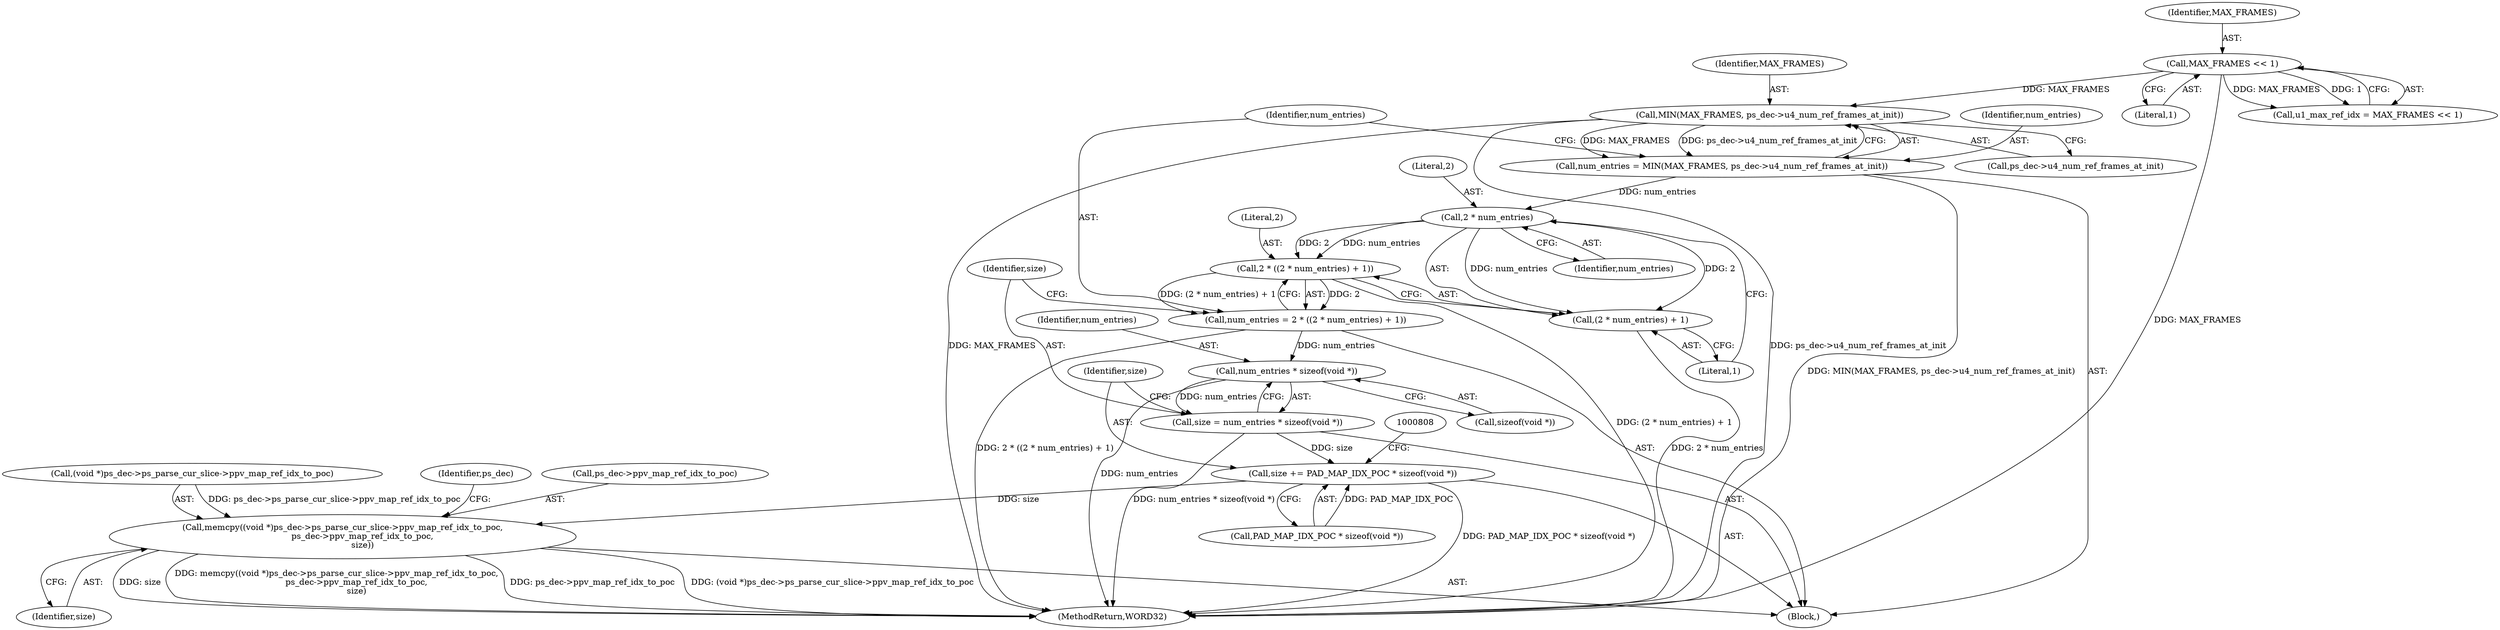 digraph "0_Android_943323f1d9d3dd5c2634deb26cbe72343ca6b3db_0@pointer" {
"1000780" [label="(Call,MIN(MAX_FRAMES, ps_dec->u4_num_ref_frames_at_init))"];
"1000288" [label="(Call,MAX_FRAMES << 1)"];
"1000778" [label="(Call,num_entries = MIN(MAX_FRAMES, ps_dec->u4_num_ref_frames_at_init))"];
"1000790" [label="(Call,2 * num_entries)"];
"1000787" [label="(Call,2 * ((2 * num_entries) + 1))"];
"1000785" [label="(Call,num_entries = 2 * ((2 * num_entries) + 1))"];
"1000796" [label="(Call,num_entries * sizeof(void *))"];
"1000794" [label="(Call,size = num_entries * sizeof(void *))"];
"1000800" [label="(Call,size += PAD_MAP_IDX_POC * sizeof(void *))"];
"1000806" [label="(Call,memcpy((void *)ps_dec->ps_parse_cur_slice->ppv_map_ref_idx_to_poc,\n               ps_dec->ppv_map_ref_idx_to_poc,\n               size))"];
"1000789" [label="(Call,(2 * num_entries) + 1)"];
"1000817" [label="(Identifier,size)"];
"1000791" [label="(Literal,2)"];
"1000797" [label="(Identifier,num_entries)"];
"1000822" [label="(Identifier,ps_dec)"];
"1000814" [label="(Call,ps_dec->ppv_map_ref_idx_to_poc)"];
"1000785" [label="(Call,num_entries = 2 * ((2 * num_entries) + 1))"];
"1000794" [label="(Call,size = num_entries * sizeof(void *))"];
"1000789" [label="(Call,(2 * num_entries) + 1)"];
"1000798" [label="(Call,sizeof(void *))"];
"1000779" [label="(Identifier,num_entries)"];
"1000778" [label="(Call,num_entries = MIN(MAX_FRAMES, ps_dec->u4_num_ref_frames_at_init))"];
"1000775" [label="(Block,)"];
"1000793" [label="(Literal,1)"];
"1000788" [label="(Literal,2)"];
"1000782" [label="(Call,ps_dec->u4_num_ref_frames_at_init)"];
"1001224" [label="(MethodReturn,WORD32)"];
"1000792" [label="(Identifier,num_entries)"];
"1000806" [label="(Call,memcpy((void *)ps_dec->ps_parse_cur_slice->ppv_map_ref_idx_to_poc,\n               ps_dec->ppv_map_ref_idx_to_poc,\n               size))"];
"1000288" [label="(Call,MAX_FRAMES << 1)"];
"1000790" [label="(Call,2 * num_entries)"];
"1000290" [label="(Literal,1)"];
"1000289" [label="(Identifier,MAX_FRAMES)"];
"1000802" [label="(Call,PAD_MAP_IDX_POC * sizeof(void *))"];
"1000807" [label="(Call,(void *)ps_dec->ps_parse_cur_slice->ppv_map_ref_idx_to_poc)"];
"1000801" [label="(Identifier,size)"];
"1000786" [label="(Identifier,num_entries)"];
"1000286" [label="(Call,u1_max_ref_idx = MAX_FRAMES << 1)"];
"1000795" [label="(Identifier,size)"];
"1000781" [label="(Identifier,MAX_FRAMES)"];
"1000780" [label="(Call,MIN(MAX_FRAMES, ps_dec->u4_num_ref_frames_at_init))"];
"1000787" [label="(Call,2 * ((2 * num_entries) + 1))"];
"1000796" [label="(Call,num_entries * sizeof(void *))"];
"1000800" [label="(Call,size += PAD_MAP_IDX_POC * sizeof(void *))"];
"1000780" -> "1000778"  [label="AST: "];
"1000780" -> "1000782"  [label="CFG: "];
"1000781" -> "1000780"  [label="AST: "];
"1000782" -> "1000780"  [label="AST: "];
"1000778" -> "1000780"  [label="CFG: "];
"1000780" -> "1001224"  [label="DDG: MAX_FRAMES"];
"1000780" -> "1001224"  [label="DDG: ps_dec->u4_num_ref_frames_at_init"];
"1000780" -> "1000778"  [label="DDG: MAX_FRAMES"];
"1000780" -> "1000778"  [label="DDG: ps_dec->u4_num_ref_frames_at_init"];
"1000288" -> "1000780"  [label="DDG: MAX_FRAMES"];
"1000288" -> "1000286"  [label="AST: "];
"1000288" -> "1000290"  [label="CFG: "];
"1000289" -> "1000288"  [label="AST: "];
"1000290" -> "1000288"  [label="AST: "];
"1000286" -> "1000288"  [label="CFG: "];
"1000288" -> "1001224"  [label="DDG: MAX_FRAMES"];
"1000288" -> "1000286"  [label="DDG: MAX_FRAMES"];
"1000288" -> "1000286"  [label="DDG: 1"];
"1000778" -> "1000775"  [label="AST: "];
"1000779" -> "1000778"  [label="AST: "];
"1000786" -> "1000778"  [label="CFG: "];
"1000778" -> "1001224"  [label="DDG: MIN(MAX_FRAMES, ps_dec->u4_num_ref_frames_at_init)"];
"1000778" -> "1000790"  [label="DDG: num_entries"];
"1000790" -> "1000789"  [label="AST: "];
"1000790" -> "1000792"  [label="CFG: "];
"1000791" -> "1000790"  [label="AST: "];
"1000792" -> "1000790"  [label="AST: "];
"1000793" -> "1000790"  [label="CFG: "];
"1000790" -> "1000787"  [label="DDG: 2"];
"1000790" -> "1000787"  [label="DDG: num_entries"];
"1000790" -> "1000789"  [label="DDG: 2"];
"1000790" -> "1000789"  [label="DDG: num_entries"];
"1000787" -> "1000785"  [label="AST: "];
"1000787" -> "1000789"  [label="CFG: "];
"1000788" -> "1000787"  [label="AST: "];
"1000789" -> "1000787"  [label="AST: "];
"1000785" -> "1000787"  [label="CFG: "];
"1000787" -> "1001224"  [label="DDG: (2 * num_entries) + 1"];
"1000787" -> "1000785"  [label="DDG: 2"];
"1000787" -> "1000785"  [label="DDG: (2 * num_entries) + 1"];
"1000785" -> "1000775"  [label="AST: "];
"1000786" -> "1000785"  [label="AST: "];
"1000795" -> "1000785"  [label="CFG: "];
"1000785" -> "1001224"  [label="DDG: 2 * ((2 * num_entries) + 1)"];
"1000785" -> "1000796"  [label="DDG: num_entries"];
"1000796" -> "1000794"  [label="AST: "];
"1000796" -> "1000798"  [label="CFG: "];
"1000797" -> "1000796"  [label="AST: "];
"1000798" -> "1000796"  [label="AST: "];
"1000794" -> "1000796"  [label="CFG: "];
"1000796" -> "1001224"  [label="DDG: num_entries"];
"1000796" -> "1000794"  [label="DDG: num_entries"];
"1000794" -> "1000775"  [label="AST: "];
"1000795" -> "1000794"  [label="AST: "];
"1000801" -> "1000794"  [label="CFG: "];
"1000794" -> "1001224"  [label="DDG: num_entries * sizeof(void *)"];
"1000794" -> "1000800"  [label="DDG: size"];
"1000800" -> "1000775"  [label="AST: "];
"1000800" -> "1000802"  [label="CFG: "];
"1000801" -> "1000800"  [label="AST: "];
"1000802" -> "1000800"  [label="AST: "];
"1000808" -> "1000800"  [label="CFG: "];
"1000800" -> "1001224"  [label="DDG: PAD_MAP_IDX_POC * sizeof(void *)"];
"1000802" -> "1000800"  [label="DDG: PAD_MAP_IDX_POC"];
"1000800" -> "1000806"  [label="DDG: size"];
"1000806" -> "1000775"  [label="AST: "];
"1000806" -> "1000817"  [label="CFG: "];
"1000807" -> "1000806"  [label="AST: "];
"1000814" -> "1000806"  [label="AST: "];
"1000817" -> "1000806"  [label="AST: "];
"1000822" -> "1000806"  [label="CFG: "];
"1000806" -> "1001224"  [label="DDG: (void *)ps_dec->ps_parse_cur_slice->ppv_map_ref_idx_to_poc"];
"1000806" -> "1001224"  [label="DDG: size"];
"1000806" -> "1001224"  [label="DDG: memcpy((void *)ps_dec->ps_parse_cur_slice->ppv_map_ref_idx_to_poc,\n               ps_dec->ppv_map_ref_idx_to_poc,\n               size)"];
"1000806" -> "1001224"  [label="DDG: ps_dec->ppv_map_ref_idx_to_poc"];
"1000807" -> "1000806"  [label="DDG: ps_dec->ps_parse_cur_slice->ppv_map_ref_idx_to_poc"];
"1000789" -> "1000793"  [label="CFG: "];
"1000793" -> "1000789"  [label="AST: "];
"1000789" -> "1001224"  [label="DDG: 2 * num_entries"];
}
